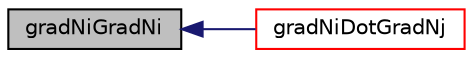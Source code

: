 digraph "gradNiGradNi"
{
  bgcolor="transparent";
  edge [fontname="Helvetica",fontsize="10",labelfontname="Helvetica",labelfontsize="10"];
  node [fontname="Helvetica",fontsize="10",shape=record];
  rankdir="LR";
  Node1 [label="gradNiGradNi",height=0.2,width=0.4,color="black", fillcolor="grey75", style="filled", fontcolor="black"];
  Node1 -> Node2 [dir="back",color="midnightblue",fontsize="10",style="solid",fontname="Helvetica"];
  Node2 [label="gradNiDotGradNj",height=0.2,width=0.4,color="red",URL="$a02650.html#ad8f32d79a520baab0c42401cbaf256a8"];
}
